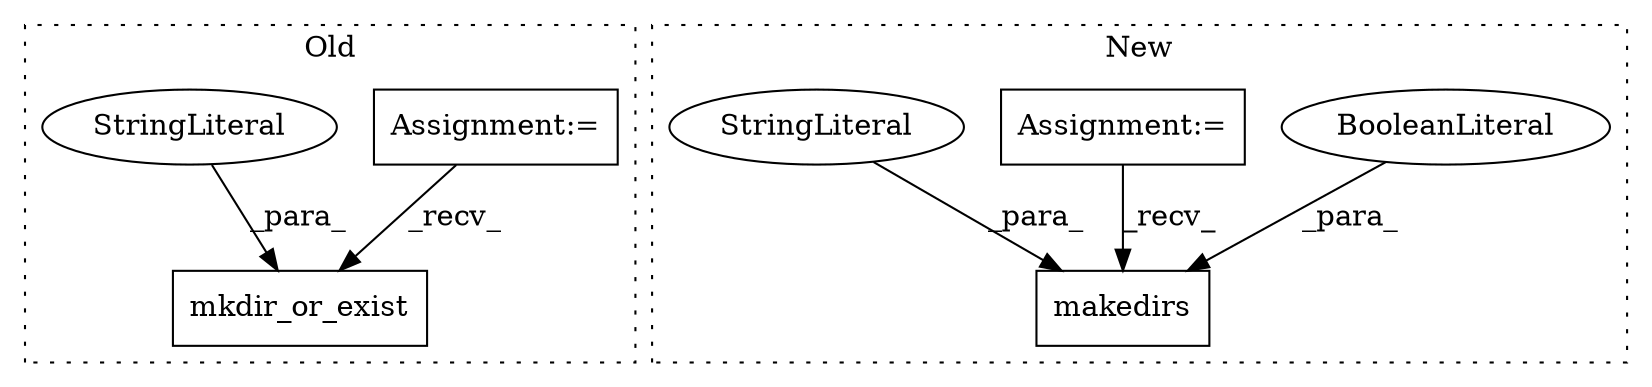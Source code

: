 digraph G {
subgraph cluster0 {
1 [label="mkdir_or_exist" a="32" s="1593,1613" l="15,1" shape="box"];
4 [label="Assignment:=" a="7" s="189" l="4" shape="box"];
6 [label="StringLiteral" a="45" s="1608" l="5" shape="ellipse"];
label = "Old";
style="dotted";
}
subgraph cluster1 {
2 [label="makedirs" a="32" s="1582,1601" l="9,1" shape="box"];
3 [label="BooleanLiteral" a="9" s="1597" l="4" shape="ellipse"];
5 [label="Assignment:=" a="7" s="285" l="2" shape="box"];
7 [label="StringLiteral" a="45" s="1591" l="5" shape="ellipse"];
label = "New";
style="dotted";
}
3 -> 2 [label="_para_"];
4 -> 1 [label="_recv_"];
5 -> 2 [label="_recv_"];
6 -> 1 [label="_para_"];
7 -> 2 [label="_para_"];
}